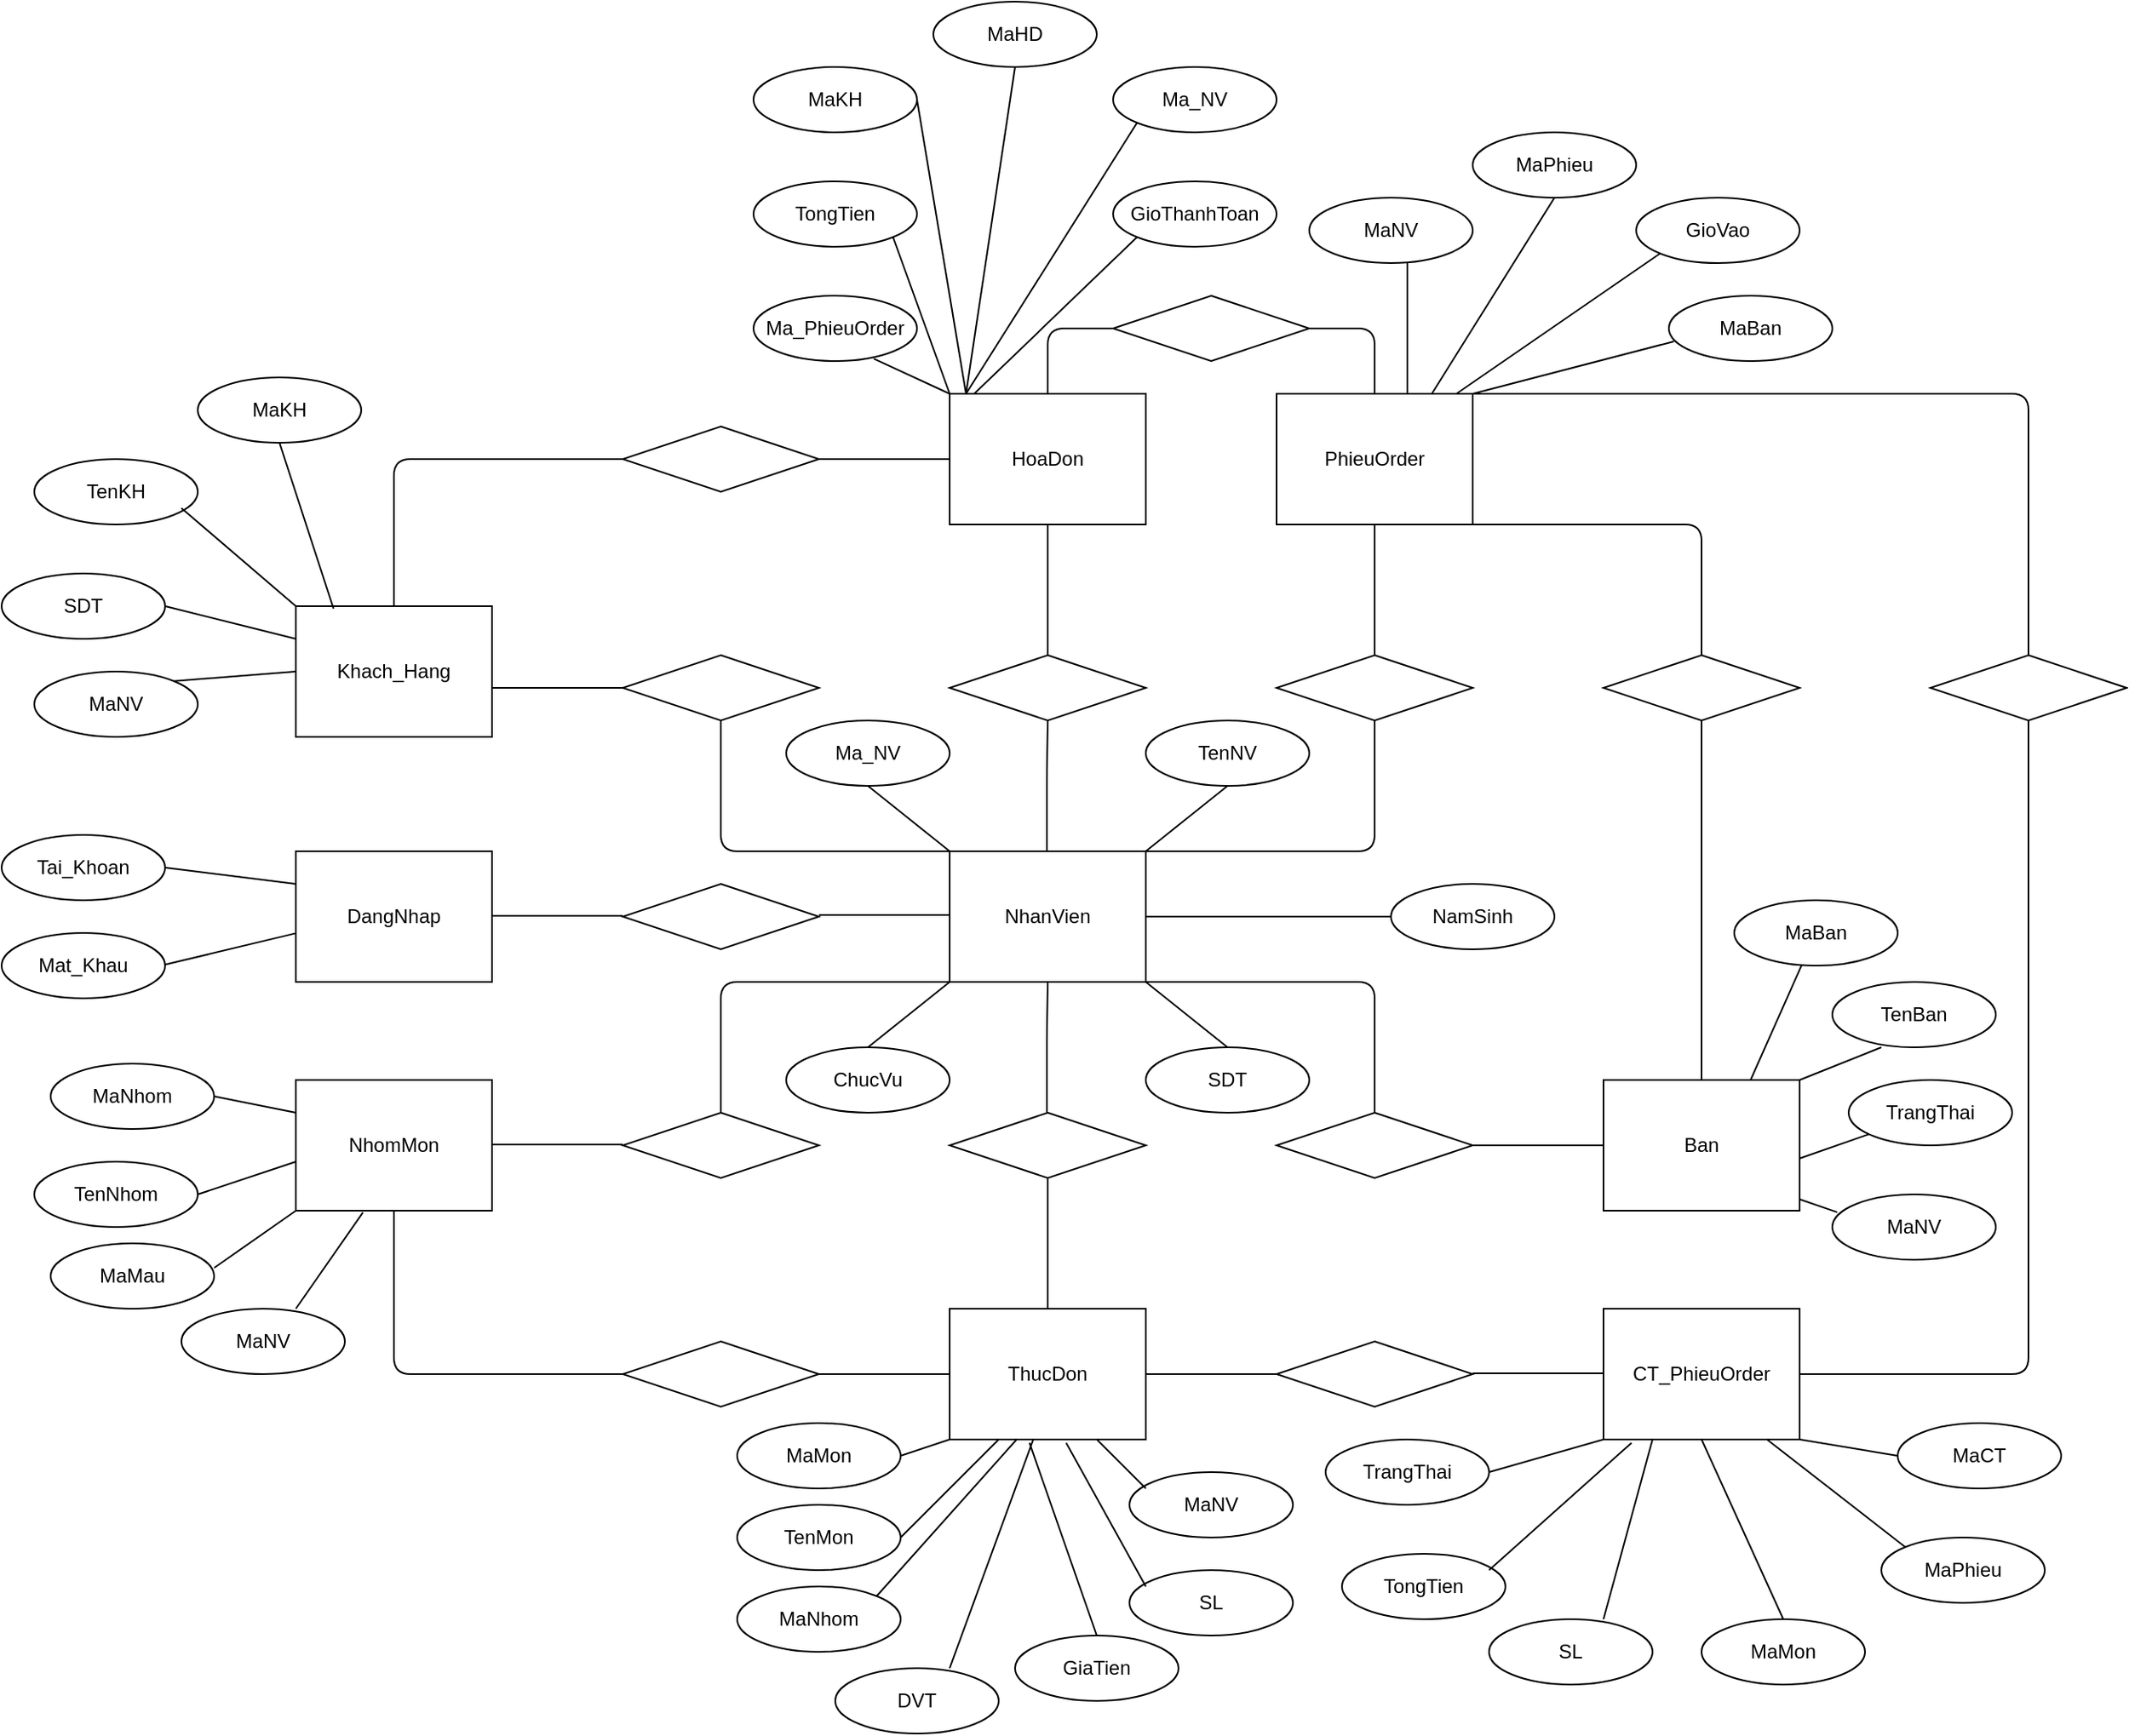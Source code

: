 <mxfile version="13.10.8" type="google"><diagram id="R2lEEEUBdFMjLlhIrx00" name="Page-1"><mxGraphModel dx="2426" dy="2140" grid="1" gridSize="10" guides="1" tooltips="1" connect="1" arrows="1" fold="1" page="1" pageScale="1" pageWidth="850" pageHeight="1100" math="0" shadow="0" extFonts="Permanent Marker^https://fonts.googleapis.com/css?family=Permanent+Marker"><root><mxCell id="0"/><mxCell id="1" parent="0"/><mxCell id="nYh_QTl7VLAsnPM3iCBq-2" value="NhanVien" style="rounded=0;whiteSpace=wrap;html=1;" vertex="1" parent="1"><mxGeometry x="280" y="200" width="120" height="80" as="geometry"/></mxCell><mxCell id="nYh_QTl7VLAsnPM3iCBq-5" value="" style="rhombus;whiteSpace=wrap;html=1;rounded=0;" vertex="1" parent="1"><mxGeometry x="80" y="220" width="120" height="40" as="geometry"/></mxCell><mxCell id="nYh_QTl7VLAsnPM3iCBq-13" value="" style="endArrow=none;html=1;exitX=0.5;exitY=0;exitDx=0;exitDy=0;" edge="1" parent="1" source="nYh_QTl7VLAsnPM3iCBq-22"><mxGeometry width="50" height="50" relative="1" as="geometry"><mxPoint x="230" y="330" as="sourcePoint"/><mxPoint x="280" y="280" as="targetPoint"/><Array as="points"><mxPoint x="140" y="280"/><mxPoint x="240" y="280"/></Array></mxGeometry></mxCell><mxCell id="nYh_QTl7VLAsnPM3iCBq-16" value="" style="endArrow=none;html=1;" edge="1" parent="1"><mxGeometry width="50" height="50" relative="1" as="geometry"><mxPoint x="280" y="239" as="sourcePoint"/><mxPoint x="200" y="239" as="targetPoint"/></mxGeometry></mxCell><mxCell id="nYh_QTl7VLAsnPM3iCBq-19" value="" style="rhombus;whiteSpace=wrap;html=1;rounded=0;" vertex="1" parent="1"><mxGeometry x="280" y="80" width="120" height="40" as="geometry"/></mxCell><mxCell id="nYh_QTl7VLAsnPM3iCBq-20" value="" style="rhombus;whiteSpace=wrap;html=1;rounded=0;" vertex="1" parent="1"><mxGeometry x="480" y="80" width="120" height="40" as="geometry"/></mxCell><mxCell id="nYh_QTl7VLAsnPM3iCBq-21" value="" style="rhombus;whiteSpace=wrap;html=1;rounded=0;" vertex="1" parent="1"><mxGeometry x="480" y="360" width="120" height="40" as="geometry"/></mxCell><mxCell id="nYh_QTl7VLAsnPM3iCBq-22" value="" style="rhombus;whiteSpace=wrap;html=1;rounded=0;" vertex="1" parent="1"><mxGeometry x="80" y="360" width="120" height="40" as="geometry"/></mxCell><mxCell id="nYh_QTl7VLAsnPM3iCBq-23" value="" style="rhombus;whiteSpace=wrap;html=1;rounded=0;" vertex="1" parent="1"><mxGeometry x="80" y="80" width="120" height="40" as="geometry"/></mxCell><mxCell id="nYh_QTl7VLAsnPM3iCBq-24" value="" style="rhombus;whiteSpace=wrap;html=1;rounded=0;" vertex="1" parent="1"><mxGeometry x="280" y="360" width="120" height="40" as="geometry"/></mxCell><mxCell id="nYh_QTl7VLAsnPM3iCBq-25" value="" style="endArrow=none;html=1;" edge="1" parent="1"><mxGeometry width="50" height="50" relative="1" as="geometry"><mxPoint x="339.5" y="200" as="sourcePoint"/><mxPoint x="340" y="120" as="targetPoint"/><Array as="points"><mxPoint x="339.5" y="150"/></Array></mxGeometry></mxCell><mxCell id="nYh_QTl7VLAsnPM3iCBq-26" value="" style="endArrow=none;html=1;" edge="1" parent="1"><mxGeometry width="50" height="50" relative="1" as="geometry"><mxPoint x="339.5" y="360" as="sourcePoint"/><mxPoint x="340" y="280" as="targetPoint"/><Array as="points"><mxPoint x="339.5" y="310"/></Array></mxGeometry></mxCell><mxCell id="nYh_QTl7VLAsnPM3iCBq-27" value="" style="endArrow=none;html=1;entryX=0.5;entryY=1;entryDx=0;entryDy=0;" edge="1" parent="1" target="nYh_QTl7VLAsnPM3iCBq-20"><mxGeometry width="50" height="50" relative="1" as="geometry"><mxPoint x="400" y="200" as="sourcePoint"/><mxPoint x="440" y="200" as="targetPoint"/><Array as="points"><mxPoint x="440" y="200"/><mxPoint x="540" y="200"/></Array></mxGeometry></mxCell><mxCell id="nYh_QTl7VLAsnPM3iCBq-28" value="" style="endArrow=none;html=1;exitX=0.5;exitY=0;exitDx=0;exitDy=0;" edge="1" parent="1" source="nYh_QTl7VLAsnPM3iCBq-21"><mxGeometry width="50" height="50" relative="1" as="geometry"><mxPoint x="350" y="330" as="sourcePoint"/><mxPoint x="400" y="280" as="targetPoint"/><Array as="points"><mxPoint x="540" y="280"/><mxPoint x="440" y="280"/></Array></mxGeometry></mxCell><mxCell id="nYh_QTl7VLAsnPM3iCBq-29" value="" style="endArrow=none;html=1;exitX=0;exitY=0;exitDx=0;exitDy=0;entryX=0.5;entryY=1;entryDx=0;entryDy=0;" edge="1" parent="1" source="nYh_QTl7VLAsnPM3iCBq-2" target="nYh_QTl7VLAsnPM3iCBq-23"><mxGeometry width="50" height="50" relative="1" as="geometry"><mxPoint x="150" y="150" as="sourcePoint"/><mxPoint x="200" y="100" as="targetPoint"/><Array as="points"><mxPoint x="240" y="200"/><mxPoint x="140" y="200"/></Array></mxGeometry></mxCell><mxCell id="nYh_QTl7VLAsnPM3iCBq-31" value="DangNhap" style="rounded=0;whiteSpace=wrap;html=1;" vertex="1" parent="1"><mxGeometry x="-120" y="200" width="120" height="80" as="geometry"/></mxCell><mxCell id="nYh_QTl7VLAsnPM3iCBq-32" value="Khach_Hang" style="rounded=0;whiteSpace=wrap;html=1;" vertex="1" parent="1"><mxGeometry x="-120" y="50" width="120" height="80" as="geometry"/></mxCell><mxCell id="nYh_QTl7VLAsnPM3iCBq-33" value="NhomMon" style="rounded=0;whiteSpace=wrap;html=1;" vertex="1" parent="1"><mxGeometry x="-120" y="340" width="120" height="80" as="geometry"/></mxCell><mxCell id="nYh_QTl7VLAsnPM3iCBq-34" value="" style="endArrow=none;html=1;entryX=0;entryY=0.5;entryDx=0;entryDy=0;" edge="1" parent="1" target="nYh_QTl7VLAsnPM3iCBq-23"><mxGeometry width="50" height="50" relative="1" as="geometry"><mxPoint y="100" as="sourcePoint"/><mxPoint x="50" y="50" as="targetPoint"/></mxGeometry></mxCell><mxCell id="nYh_QTl7VLAsnPM3iCBq-35" value="" style="endArrow=none;html=1;entryX=0;entryY=0.5;entryDx=0;entryDy=0;" edge="1" parent="1"><mxGeometry width="50" height="50" relative="1" as="geometry"><mxPoint y="239.5" as="sourcePoint"/><mxPoint x="80" y="239.5" as="targetPoint"/></mxGeometry></mxCell><mxCell id="nYh_QTl7VLAsnPM3iCBq-36" value="" style="endArrow=none;html=1;entryX=0;entryY=0.5;entryDx=0;entryDy=0;" edge="1" parent="1"><mxGeometry width="50" height="50" relative="1" as="geometry"><mxPoint y="379.5" as="sourcePoint"/><mxPoint x="80" y="379.5" as="targetPoint"/></mxGeometry></mxCell><mxCell id="nYh_QTl7VLAsnPM3iCBq-37" value="" style="rhombus;whiteSpace=wrap;html=1;rounded=0;" vertex="1" parent="1"><mxGeometry x="80" y="-60" width="120" height="40" as="geometry"/></mxCell><mxCell id="nYh_QTl7VLAsnPM3iCBq-38" value="" style="endArrow=none;html=1;exitX=0.5;exitY=0;exitDx=0;exitDy=0;" edge="1" parent="1" source="nYh_QTl7VLAsnPM3iCBq-32"><mxGeometry width="50" height="50" relative="1" as="geometry"><mxPoint x="30" y="10" as="sourcePoint"/><mxPoint x="80" y="-40" as="targetPoint"/><Array as="points"><mxPoint x="-60" y="-40"/></Array></mxGeometry></mxCell><mxCell id="nYh_QTl7VLAsnPM3iCBq-39" value="HoaDon" style="rounded=0;whiteSpace=wrap;html=1;" vertex="1" parent="1"><mxGeometry x="280" y="-80" width="120" height="80" as="geometry"/></mxCell><mxCell id="nYh_QTl7VLAsnPM3iCBq-40" value="" style="endArrow=none;html=1;exitX=1;exitY=0.5;exitDx=0;exitDy=0;" edge="1" parent="1" source="nYh_QTl7VLAsnPM3iCBq-37"><mxGeometry width="50" height="50" relative="1" as="geometry"><mxPoint x="230" y="10" as="sourcePoint"/><mxPoint x="280" y="-40" as="targetPoint"/></mxGeometry></mxCell><mxCell id="nYh_QTl7VLAsnPM3iCBq-41" value="" style="endArrow=none;html=1;exitX=0.5;exitY=0;exitDx=0;exitDy=0;" edge="1" parent="1" source="nYh_QTl7VLAsnPM3iCBq-19"><mxGeometry width="50" height="50" relative="1" as="geometry"><mxPoint x="290" y="50" as="sourcePoint"/><mxPoint x="340" as="targetPoint"/></mxGeometry></mxCell><mxCell id="nYh_QTl7VLAsnPM3iCBq-42" value="PhieuOrder" style="rounded=0;whiteSpace=wrap;html=1;" vertex="1" parent="1"><mxGeometry x="480" y="-80" width="120" height="80" as="geometry"/></mxCell><mxCell id="nYh_QTl7VLAsnPM3iCBq-43" value="" style="endArrow=none;html=1;entryX=0.5;entryY=1;entryDx=0;entryDy=0;" edge="1" parent="1" target="nYh_QTl7VLAsnPM3iCBq-42"><mxGeometry width="50" height="50" relative="1" as="geometry"><mxPoint x="540" y="80" as="sourcePoint"/><mxPoint x="590" y="30" as="targetPoint"/></mxGeometry></mxCell><mxCell id="nYh_QTl7VLAsnPM3iCBq-44" value="" style="rhombus;whiteSpace=wrap;html=1;rounded=0;" vertex="1" parent="1"><mxGeometry x="380" y="-140" width="120" height="40" as="geometry"/></mxCell><mxCell id="nYh_QTl7VLAsnPM3iCBq-45" value="" style="endArrow=none;html=1;entryX=0;entryY=0.5;entryDx=0;entryDy=0;" edge="1" parent="1" target="nYh_QTl7VLAsnPM3iCBq-44"><mxGeometry width="50" height="50" relative="1" as="geometry"><mxPoint x="340" y="-80" as="sourcePoint"/><mxPoint x="390" y="-130" as="targetPoint"/><Array as="points"><mxPoint x="340" y="-120"/></Array></mxGeometry></mxCell><mxCell id="nYh_QTl7VLAsnPM3iCBq-46" value="" style="endArrow=none;html=1;entryX=1;entryY=0.5;entryDx=0;entryDy=0;" edge="1" parent="1" target="nYh_QTl7VLAsnPM3iCBq-44"><mxGeometry width="50" height="50" relative="1" as="geometry"><mxPoint x="540" y="-80" as="sourcePoint"/><mxPoint x="590" y="-130" as="targetPoint"/><Array as="points"><mxPoint x="540" y="-120"/></Array></mxGeometry></mxCell><mxCell id="nYh_QTl7VLAsnPM3iCBq-47" value="Ban" style="rounded=0;whiteSpace=wrap;html=1;" vertex="1" parent="1"><mxGeometry x="680" y="340" width="120" height="80" as="geometry"/></mxCell><mxCell id="nYh_QTl7VLAsnPM3iCBq-48" value="" style="endArrow=none;html=1;exitX=1;exitY=0.5;exitDx=0;exitDy=0;" edge="1" parent="1" source="nYh_QTl7VLAsnPM3iCBq-21"><mxGeometry width="50" height="50" relative="1" as="geometry"><mxPoint x="630" y="430" as="sourcePoint"/><mxPoint x="680" y="380" as="targetPoint"/></mxGeometry></mxCell><mxCell id="nYh_QTl7VLAsnPM3iCBq-49" value="" style="rhombus;whiteSpace=wrap;html=1;rounded=0;" vertex="1" parent="1"><mxGeometry x="680" y="80" width="120" height="40" as="geometry"/></mxCell><mxCell id="nYh_QTl7VLAsnPM3iCBq-50" value="" style="endArrow=none;html=1;entryX=0.5;entryY=1;entryDx=0;entryDy=0;" edge="1" parent="1" target="nYh_QTl7VLAsnPM3iCBq-49"><mxGeometry width="50" height="50" relative="1" as="geometry"><mxPoint x="740" y="340" as="sourcePoint"/><mxPoint x="790" y="290" as="targetPoint"/></mxGeometry></mxCell><mxCell id="nYh_QTl7VLAsnPM3iCBq-51" value="" style="endArrow=none;html=1;entryX=1;entryY=1;entryDx=0;entryDy=0;" edge="1" parent="1" target="nYh_QTl7VLAsnPM3iCBq-42"><mxGeometry width="50" height="50" relative="1" as="geometry"><mxPoint x="740" y="80" as="sourcePoint"/><mxPoint x="790" y="30" as="targetPoint"/><Array as="points"><mxPoint x="740"/></Array></mxGeometry></mxCell><mxCell id="nYh_QTl7VLAsnPM3iCBq-52" value="ThucDon" style="rounded=0;whiteSpace=wrap;html=1;" vertex="1" parent="1"><mxGeometry x="280" y="480" width="120" height="80" as="geometry"/></mxCell><mxCell id="nYh_QTl7VLAsnPM3iCBq-53" value="" style="endArrow=none;html=1;entryX=0.5;entryY=1;entryDx=0;entryDy=0;" edge="1" parent="1" target="nYh_QTl7VLAsnPM3iCBq-24"><mxGeometry width="50" height="50" relative="1" as="geometry"><mxPoint x="340" y="480" as="sourcePoint"/><mxPoint x="390" y="430" as="targetPoint"/></mxGeometry></mxCell><mxCell id="nYh_QTl7VLAsnPM3iCBq-54" value="" style="rhombus;whiteSpace=wrap;html=1;rounded=0;" vertex="1" parent="1"><mxGeometry x="80" y="500" width="120" height="40" as="geometry"/></mxCell><mxCell id="nYh_QTl7VLAsnPM3iCBq-55" value="" style="endArrow=none;html=1;entryX=0;entryY=0.5;entryDx=0;entryDy=0;" edge="1" parent="1" target="nYh_QTl7VLAsnPM3iCBq-52"><mxGeometry width="50" height="50" relative="1" as="geometry"><mxPoint x="200" y="520" as="sourcePoint"/><mxPoint x="250" y="470" as="targetPoint"/></mxGeometry></mxCell><mxCell id="nYh_QTl7VLAsnPM3iCBq-56" value="" style="endArrow=none;html=1;exitX=0.5;exitY=1;exitDx=0;exitDy=0;" edge="1" parent="1" source="nYh_QTl7VLAsnPM3iCBq-33"><mxGeometry width="50" height="50" relative="1" as="geometry"><mxPoint x="30" y="570" as="sourcePoint"/><mxPoint x="80" y="520" as="targetPoint"/><Array as="points"><mxPoint x="-60" y="520"/></Array></mxGeometry></mxCell><mxCell id="nYh_QTl7VLAsnPM3iCBq-57" value="" style="rhombus;whiteSpace=wrap;html=1;rounded=0;" vertex="1" parent="1"><mxGeometry x="480" y="500" width="120" height="40" as="geometry"/></mxCell><mxCell id="nYh_QTl7VLAsnPM3iCBq-58" value="" style="endArrow=none;html=1;entryX=0;entryY=0.5;entryDx=0;entryDy=0;" edge="1" parent="1" target="nYh_QTl7VLAsnPM3iCBq-57"><mxGeometry width="50" height="50" relative="1" as="geometry"><mxPoint x="400" y="520" as="sourcePoint"/><mxPoint x="450" y="470" as="targetPoint"/></mxGeometry></mxCell><mxCell id="nYh_QTl7VLAsnPM3iCBq-59" value="CT_PhieuOrder" style="rounded=0;whiteSpace=wrap;html=1;" vertex="1" parent="1"><mxGeometry x="680" y="480" width="120" height="80" as="geometry"/></mxCell><mxCell id="nYh_QTl7VLAsnPM3iCBq-60" value="" style="endArrow=none;html=1;entryX=0;entryY=0.5;entryDx=0;entryDy=0;" edge="1" parent="1"><mxGeometry width="50" height="50" relative="1" as="geometry"><mxPoint x="600" y="519.5" as="sourcePoint"/><mxPoint x="680" y="519.5" as="targetPoint"/></mxGeometry></mxCell><mxCell id="nYh_QTl7VLAsnPM3iCBq-61" value="" style="rhombus;whiteSpace=wrap;html=1;rounded=0;" vertex="1" parent="1"><mxGeometry x="880" y="80" width="120" height="40" as="geometry"/></mxCell><mxCell id="nYh_QTl7VLAsnPM3iCBq-62" value="" style="endArrow=none;html=1;entryX=0.5;entryY=1;entryDx=0;entryDy=0;" edge="1" parent="1" target="nYh_QTl7VLAsnPM3iCBq-61"><mxGeometry width="50" height="50" relative="1" as="geometry"><mxPoint x="800" y="520" as="sourcePoint"/><mxPoint x="850" y="470" as="targetPoint"/><Array as="points"><mxPoint x="940" y="520"/></Array></mxGeometry></mxCell><mxCell id="nYh_QTl7VLAsnPM3iCBq-63" value="" style="endArrow=none;html=1;entryX=0.5;entryY=0;entryDx=0;entryDy=0;" edge="1" parent="1" target="nYh_QTl7VLAsnPM3iCBq-61"><mxGeometry width="50" height="50" relative="1" as="geometry"><mxPoint x="600" y="-80" as="sourcePoint"/><mxPoint x="650" y="-130" as="targetPoint"/><Array as="points"><mxPoint x="940" y="-80"/></Array></mxGeometry></mxCell><mxCell id="nYh_QTl7VLAsnPM3iCBq-64" value="Ma_NV" style="ellipse;whiteSpace=wrap;html=1;" vertex="1" parent="1"><mxGeometry x="180" y="120" width="100" height="40" as="geometry"/></mxCell><mxCell id="nYh_QTl7VLAsnPM3iCBq-65" value="TenNV" style="ellipse;whiteSpace=wrap;html=1;" vertex="1" parent="1"><mxGeometry x="400" y="120" width="100" height="40" as="geometry"/></mxCell><mxCell id="nYh_QTl7VLAsnPM3iCBq-66" value="NamSinh" style="ellipse;whiteSpace=wrap;html=1;" vertex="1" parent="1"><mxGeometry x="550" y="220" width="100" height="40" as="geometry"/></mxCell><mxCell id="nYh_QTl7VLAsnPM3iCBq-67" value="SDT" style="ellipse;whiteSpace=wrap;html=1;" vertex="1" parent="1"><mxGeometry x="400" y="320" width="100" height="40" as="geometry"/></mxCell><mxCell id="nYh_QTl7VLAsnPM3iCBq-68" value="ChucVu" style="ellipse;whiteSpace=wrap;html=1;" vertex="1" parent="1"><mxGeometry x="180" y="320" width="100" height="40" as="geometry"/></mxCell><mxCell id="nYh_QTl7VLAsnPM3iCBq-69" value="" style="endArrow=none;html=1;exitX=0.5;exitY=0;exitDx=0;exitDy=0;entryX=0;entryY=1;entryDx=0;entryDy=0;" edge="1" parent="1" source="nYh_QTl7VLAsnPM3iCBq-68" target="nYh_QTl7VLAsnPM3iCBq-2"><mxGeometry width="50" height="50" relative="1" as="geometry"><mxPoint x="270" y="320" as="sourcePoint"/><mxPoint x="310" y="280" as="targetPoint"/></mxGeometry></mxCell><mxCell id="nYh_QTl7VLAsnPM3iCBq-70" value="" style="endArrow=none;html=1;entryX=0.5;entryY=1;entryDx=0;entryDy=0;" edge="1" parent="1" target="nYh_QTl7VLAsnPM3iCBq-65"><mxGeometry width="50" height="50" relative="1" as="geometry"><mxPoint x="400" y="200" as="sourcePoint"/><mxPoint x="430" y="170" as="targetPoint"/></mxGeometry></mxCell><mxCell id="nYh_QTl7VLAsnPM3iCBq-71" value="" style="endArrow=none;html=1;" edge="1" parent="1"><mxGeometry width="50" height="50" relative="1" as="geometry"><mxPoint x="280" y="200" as="sourcePoint"/><mxPoint x="230" y="160" as="targetPoint"/></mxGeometry></mxCell><mxCell id="nYh_QTl7VLAsnPM3iCBq-72" value="" style="endArrow=none;html=1;exitX=0.5;exitY=0;exitDx=0;exitDy=0;" edge="1" parent="1" source="nYh_QTl7VLAsnPM3iCBq-67"><mxGeometry width="50" height="50" relative="1" as="geometry"><mxPoint x="350" y="330" as="sourcePoint"/><mxPoint x="400" y="280" as="targetPoint"/></mxGeometry></mxCell><mxCell id="nYh_QTl7VLAsnPM3iCBq-73" value="" style="endArrow=none;html=1;entryX=0;entryY=0.5;entryDx=0;entryDy=0;" edge="1" parent="1" target="nYh_QTl7VLAsnPM3iCBq-66"><mxGeometry width="50" height="50" relative="1" as="geometry"><mxPoint x="400" y="240" as="sourcePoint"/><mxPoint x="450" y="190" as="targetPoint"/></mxGeometry></mxCell><mxCell id="nYh_QTl7VLAsnPM3iCBq-74" value="Tai_Khoan" style="ellipse;whiteSpace=wrap;html=1;" vertex="1" parent="1"><mxGeometry x="-300" y="190" width="100" height="40" as="geometry"/></mxCell><mxCell id="nYh_QTl7VLAsnPM3iCBq-75" value="Mat_Khau" style="ellipse;whiteSpace=wrap;html=1;" vertex="1" parent="1"><mxGeometry x="-300" y="250" width="100" height="40" as="geometry"/></mxCell><mxCell id="nYh_QTl7VLAsnPM3iCBq-76" value="" style="endArrow=none;html=1;entryX=0;entryY=0.25;entryDx=0;entryDy=0;" edge="1" parent="1" target="nYh_QTl7VLAsnPM3iCBq-31"><mxGeometry width="50" height="50" relative="1" as="geometry"><mxPoint x="-200" y="210" as="sourcePoint"/><mxPoint x="-150" y="160" as="targetPoint"/></mxGeometry></mxCell><mxCell id="nYh_QTl7VLAsnPM3iCBq-77" value="" style="endArrow=none;html=1;entryX=-0.004;entryY=0.629;entryDx=0;entryDy=0;entryPerimeter=0;" edge="1" parent="1" target="nYh_QTl7VLAsnPM3iCBq-31"><mxGeometry width="50" height="50" relative="1" as="geometry"><mxPoint x="-200" y="269.41" as="sourcePoint"/><mxPoint x="-120" y="269.41" as="targetPoint"/></mxGeometry></mxCell><mxCell id="nYh_QTl7VLAsnPM3iCBq-78" value="MaNV" style="ellipse;whiteSpace=wrap;html=1;" vertex="1" parent="1"><mxGeometry x="-280" y="90" width="100" height="40" as="geometry"/></mxCell><mxCell id="nYh_QTl7VLAsnPM3iCBq-79" value="SDT" style="ellipse;whiteSpace=wrap;html=1;" vertex="1" parent="1"><mxGeometry x="-300" y="30" width="100" height="40" as="geometry"/></mxCell><mxCell id="nYh_QTl7VLAsnPM3iCBq-80" value="TenKH" style="ellipse;whiteSpace=wrap;html=1;" vertex="1" parent="1"><mxGeometry x="-280" y="-40" width="100" height="40" as="geometry"/></mxCell><mxCell id="nYh_QTl7VLAsnPM3iCBq-81" value="MaKH" style="ellipse;whiteSpace=wrap;html=1;" vertex="1" parent="1"><mxGeometry x="-180" y="-90" width="100" height="40" as="geometry"/></mxCell><mxCell id="nYh_QTl7VLAsnPM3iCBq-85" value="" style="endArrow=none;html=1;entryX=0;entryY=0.5;entryDx=0;entryDy=0;exitX=1;exitY=0;exitDx=0;exitDy=0;" edge="1" parent="1" source="nYh_QTl7VLAsnPM3iCBq-78" target="nYh_QTl7VLAsnPM3iCBq-32"><mxGeometry width="50" height="50" relative="1" as="geometry"><mxPoint x="-180" y="110" as="sourcePoint"/><mxPoint x="-130" y="60" as="targetPoint"/></mxGeometry></mxCell><mxCell id="nYh_QTl7VLAsnPM3iCBq-86" value="" style="endArrow=none;html=1;entryX=0;entryY=0.25;entryDx=0;entryDy=0;" edge="1" parent="1" target="nYh_QTl7VLAsnPM3iCBq-32"><mxGeometry width="50" height="50" relative="1" as="geometry"><mxPoint x="-200" y="50" as="sourcePoint"/><mxPoint x="-150" as="targetPoint"/></mxGeometry></mxCell><mxCell id="nYh_QTl7VLAsnPM3iCBq-87" value="" style="endArrow=none;html=1;" edge="1" parent="1"><mxGeometry width="50" height="50" relative="1" as="geometry"><mxPoint x="-190" y="-10" as="sourcePoint"/><mxPoint x="-120" y="50" as="targetPoint"/></mxGeometry></mxCell><mxCell id="nYh_QTl7VLAsnPM3iCBq-88" value="" style="endArrow=none;html=1;entryX=0.5;entryY=1;entryDx=0;entryDy=0;exitX=0.192;exitY=0.019;exitDx=0;exitDy=0;exitPerimeter=0;" edge="1" parent="1" source="nYh_QTl7VLAsnPM3iCBq-32" target="nYh_QTl7VLAsnPM3iCBq-81"><mxGeometry width="50" height="50" relative="1" as="geometry"><mxPoint x="-120" y="50" as="sourcePoint"/><mxPoint x="-70" as="targetPoint"/></mxGeometry></mxCell><mxCell id="nYh_QTl7VLAsnPM3iCBq-89" value="MaHD" style="ellipse;whiteSpace=wrap;html=1;" vertex="1" parent="1"><mxGeometry x="270" y="-320" width="100" height="40" as="geometry"/></mxCell><mxCell id="nYh_QTl7VLAsnPM3iCBq-90" value="MaKH" style="ellipse;whiteSpace=wrap;html=1;" vertex="1" parent="1"><mxGeometry x="160" y="-280" width="100" height="40" as="geometry"/></mxCell><mxCell id="nYh_QTl7VLAsnPM3iCBq-91" value="Ma_NV" style="ellipse;whiteSpace=wrap;html=1;" vertex="1" parent="1"><mxGeometry x="380" y="-280" width="100" height="40" as="geometry"/></mxCell><mxCell id="nYh_QTl7VLAsnPM3iCBq-92" value="GioThanhToan" style="ellipse;whiteSpace=wrap;html=1;" vertex="1" parent="1"><mxGeometry x="380" y="-210" width="100" height="40" as="geometry"/></mxCell><mxCell id="nYh_QTl7VLAsnPM3iCBq-93" value="TongTien" style="ellipse;whiteSpace=wrap;html=1;" vertex="1" parent="1"><mxGeometry x="160" y="-210" width="100" height="40" as="geometry"/></mxCell><mxCell id="nYh_QTl7VLAsnPM3iCBq-94" value="Ma_PhieuOrder" style="ellipse;whiteSpace=wrap;html=1;" vertex="1" parent="1"><mxGeometry x="160" y="-140" width="100" height="40" as="geometry"/></mxCell><mxCell id="nYh_QTl7VLAsnPM3iCBq-95" value="" style="endArrow=none;html=1;entryX=0.736;entryY=0.965;entryDx=0;entryDy=0;entryPerimeter=0;" edge="1" parent="1" target="nYh_QTl7VLAsnPM3iCBq-94"><mxGeometry width="50" height="50" relative="1" as="geometry"><mxPoint x="280" y="-80" as="sourcePoint"/><mxPoint x="330" y="-130" as="targetPoint"/></mxGeometry></mxCell><mxCell id="nYh_QTl7VLAsnPM3iCBq-96" value="" style="endArrow=none;html=1;entryX=0;entryY=1;entryDx=0;entryDy=0;" edge="1" parent="1" target="nYh_QTl7VLAsnPM3iCBq-92"><mxGeometry width="50" height="50" relative="1" as="geometry"><mxPoint x="295" y="-80" as="sourcePoint"/><mxPoint x="345" y="-130" as="targetPoint"/></mxGeometry></mxCell><mxCell id="nYh_QTl7VLAsnPM3iCBq-97" value="" style="endArrow=none;html=1;entryX=0;entryY=1;entryDx=0;entryDy=0;" edge="1" parent="1" target="nYh_QTl7VLAsnPM3iCBq-91"><mxGeometry width="50" height="50" relative="1" as="geometry"><mxPoint x="290" y="-80" as="sourcePoint"/><mxPoint x="340" y="-130" as="targetPoint"/></mxGeometry></mxCell><mxCell id="nYh_QTl7VLAsnPM3iCBq-98" value="" style="endArrow=none;html=1;entryX=1;entryY=1;entryDx=0;entryDy=0;" edge="1" parent="1" target="nYh_QTl7VLAsnPM3iCBq-93"><mxGeometry width="50" height="50" relative="1" as="geometry"><mxPoint x="280" y="-80" as="sourcePoint"/><mxPoint x="330" y="-130" as="targetPoint"/></mxGeometry></mxCell><mxCell id="nYh_QTl7VLAsnPM3iCBq-99" value="" style="endArrow=none;html=1;entryX=1;entryY=0.5;entryDx=0;entryDy=0;" edge="1" parent="1" target="nYh_QTl7VLAsnPM3iCBq-90"><mxGeometry width="50" height="50" relative="1" as="geometry"><mxPoint x="290" y="-80" as="sourcePoint"/><mxPoint x="330" y="-130" as="targetPoint"/></mxGeometry></mxCell><mxCell id="nYh_QTl7VLAsnPM3iCBq-100" value="" style="endArrow=none;html=1;entryX=0.5;entryY=1;entryDx=0;entryDy=0;" edge="1" parent="1" target="nYh_QTl7VLAsnPM3iCBq-89"><mxGeometry width="50" height="50" relative="1" as="geometry"><mxPoint x="290" y="-80" as="sourcePoint"/><mxPoint x="340" y="-130" as="targetPoint"/></mxGeometry></mxCell><mxCell id="nYh_QTl7VLAsnPM3iCBq-101" value="MaNV" style="ellipse;whiteSpace=wrap;html=1;" vertex="1" parent="1"><mxGeometry x="500" y="-200" width="100" height="40" as="geometry"/></mxCell><mxCell id="nYh_QTl7VLAsnPM3iCBq-102" value="MaPhieu" style="ellipse;whiteSpace=wrap;html=1;" vertex="1" parent="1"><mxGeometry x="600" y="-240" width="100" height="40" as="geometry"/></mxCell><mxCell id="nYh_QTl7VLAsnPM3iCBq-103" value="GioVao" style="ellipse;whiteSpace=wrap;html=1;" vertex="1" parent="1"><mxGeometry x="700" y="-200" width="100" height="40" as="geometry"/></mxCell><mxCell id="nYh_QTl7VLAsnPM3iCBq-104" value="MaBan" style="ellipse;whiteSpace=wrap;html=1;" vertex="1" parent="1"><mxGeometry x="720" y="-140" width="100" height="40" as="geometry"/></mxCell><mxCell id="nYh_QTl7VLAsnPM3iCBq-105" value="" style="endArrow=none;html=1;entryX=0.03;entryY=0.7;entryDx=0;entryDy=0;entryPerimeter=0;" edge="1" parent="1" target="nYh_QTl7VLAsnPM3iCBq-104"><mxGeometry width="50" height="50" relative="1" as="geometry"><mxPoint x="600" y="-80" as="sourcePoint"/><mxPoint x="650" y="-130" as="targetPoint"/></mxGeometry></mxCell><mxCell id="nYh_QTl7VLAsnPM3iCBq-106" value="" style="endArrow=none;html=1;entryX=0;entryY=1;entryDx=0;entryDy=0;" edge="1" parent="1" target="nYh_QTl7VLAsnPM3iCBq-103"><mxGeometry width="50" height="50" relative="1" as="geometry"><mxPoint x="590" y="-80" as="sourcePoint"/><mxPoint x="640" y="-130" as="targetPoint"/></mxGeometry></mxCell><mxCell id="nYh_QTl7VLAsnPM3iCBq-107" value="" style="endArrow=none;html=1;entryX=0.5;entryY=1;entryDx=0;entryDy=0;" edge="1" parent="1" target="nYh_QTl7VLAsnPM3iCBq-102"><mxGeometry width="50" height="50" relative="1" as="geometry"><mxPoint x="575" y="-80" as="sourcePoint"/><mxPoint x="625" y="-130" as="targetPoint"/></mxGeometry></mxCell><mxCell id="nYh_QTl7VLAsnPM3iCBq-108" value="" style="endArrow=none;html=1;" edge="1" parent="1"><mxGeometry width="50" height="50" relative="1" as="geometry"><mxPoint x="560" y="-80" as="sourcePoint"/><mxPoint x="560" y="-160" as="targetPoint"/></mxGeometry></mxCell><mxCell id="nYh_QTl7VLAsnPM3iCBq-109" value="TongTien" style="ellipse;whiteSpace=wrap;html=1;" vertex="1" parent="1"><mxGeometry x="520" y="630" width="100" height="40" as="geometry"/></mxCell><mxCell id="nYh_QTl7VLAsnPM3iCBq-110" value="TrangThai" style="ellipse;whiteSpace=wrap;html=1;" vertex="1" parent="1"><mxGeometry x="510" y="560" width="100" height="40" as="geometry"/></mxCell><mxCell id="nYh_QTl7VLAsnPM3iCBq-111" value="SL" style="ellipse;whiteSpace=wrap;html=1;" vertex="1" parent="1"><mxGeometry x="610" y="670" width="100" height="40" as="geometry"/></mxCell><mxCell id="nYh_QTl7VLAsnPM3iCBq-112" value="MaMon" style="ellipse;whiteSpace=wrap;html=1;" vertex="1" parent="1"><mxGeometry x="740" y="670" width="100" height="40" as="geometry"/></mxCell><mxCell id="nYh_QTl7VLAsnPM3iCBq-113" value="MaPhieu" style="ellipse;whiteSpace=wrap;html=1;" vertex="1" parent="1"><mxGeometry x="850" y="620" width="100" height="40" as="geometry"/></mxCell><mxCell id="nYh_QTl7VLAsnPM3iCBq-114" value="MaCT" style="ellipse;whiteSpace=wrap;html=1;" vertex="1" parent="1"><mxGeometry x="860" y="550" width="100" height="40" as="geometry"/></mxCell><mxCell id="nYh_QTl7VLAsnPM3iCBq-116" value="" style="endArrow=none;html=1;entryX=0;entryY=1;entryDx=0;entryDy=0;" edge="1" parent="1" target="nYh_QTl7VLAsnPM3iCBq-59"><mxGeometry width="50" height="50" relative="1" as="geometry"><mxPoint x="610" y="580" as="sourcePoint"/><mxPoint x="660" y="530" as="targetPoint"/></mxGeometry></mxCell><mxCell id="nYh_QTl7VLAsnPM3iCBq-117" value="" style="endArrow=none;html=1;entryX=0.143;entryY=1.026;entryDx=0;entryDy=0;entryPerimeter=0;" edge="1" parent="1" target="nYh_QTl7VLAsnPM3iCBq-59"><mxGeometry width="50" height="50" relative="1" as="geometry"><mxPoint x="610" y="640" as="sourcePoint"/><mxPoint x="660" y="590" as="targetPoint"/></mxGeometry></mxCell><mxCell id="nYh_QTl7VLAsnPM3iCBq-118" value="" style="endArrow=none;html=1;entryX=0.25;entryY=1;entryDx=0;entryDy=0;" edge="1" parent="1" target="nYh_QTl7VLAsnPM3iCBq-59"><mxGeometry width="50" height="50" relative="1" as="geometry"><mxPoint x="680" y="670" as="sourcePoint"/><mxPoint x="730" y="620" as="targetPoint"/></mxGeometry></mxCell><mxCell id="nYh_QTl7VLAsnPM3iCBq-119" value="" style="endArrow=none;html=1;entryX=0.5;entryY=1;entryDx=0;entryDy=0;" edge="1" parent="1" target="nYh_QTl7VLAsnPM3iCBq-59"><mxGeometry width="50" height="50" relative="1" as="geometry"><mxPoint x="790" y="670" as="sourcePoint"/><mxPoint x="840" y="620" as="targetPoint"/></mxGeometry></mxCell><mxCell id="nYh_QTl7VLAsnPM3iCBq-120" value="" style="endArrow=none;html=1;entryX=0;entryY=0.5;entryDx=0;entryDy=0;" edge="1" parent="1" target="nYh_QTl7VLAsnPM3iCBq-114"><mxGeometry width="50" height="50" relative="1" as="geometry"><mxPoint x="800" y="560" as="sourcePoint"/><mxPoint x="868" y="570" as="targetPoint"/></mxGeometry></mxCell><mxCell id="nYh_QTl7VLAsnPM3iCBq-121" value="" style="endArrow=none;html=1;exitX=0;exitY=0;exitDx=0;exitDy=0;" edge="1" parent="1" source="nYh_QTl7VLAsnPM3iCBq-113"><mxGeometry width="50" height="50" relative="1" as="geometry"><mxPoint x="730" y="610" as="sourcePoint"/><mxPoint x="780" y="560" as="targetPoint"/></mxGeometry></mxCell><mxCell id="nYh_QTl7VLAsnPM3iCBq-122" value="TenBan" style="ellipse;whiteSpace=wrap;html=1;" vertex="1" parent="1"><mxGeometry x="820" y="280" width="100" height="40" as="geometry"/></mxCell><mxCell id="nYh_QTl7VLAsnPM3iCBq-123" value="TrangThai" style="ellipse;whiteSpace=wrap;html=1;" vertex="1" parent="1"><mxGeometry x="830" y="340" width="100" height="40" as="geometry"/></mxCell><mxCell id="nYh_QTl7VLAsnPM3iCBq-124" value="MaNV" style="ellipse;whiteSpace=wrap;html=1;" vertex="1" parent="1"><mxGeometry x="820" y="410" width="100" height="40" as="geometry"/></mxCell><mxCell id="nYh_QTl7VLAsnPM3iCBq-125" value="MaBan" style="ellipse;whiteSpace=wrap;html=1;" vertex="1" parent="1"><mxGeometry x="760" y="230" width="100" height="40" as="geometry"/></mxCell><mxCell id="nYh_QTl7VLAsnPM3iCBq-126" value="" style="endArrow=none;html=1;exitX=0.03;exitY=0.274;exitDx=0;exitDy=0;exitPerimeter=0;" edge="1" parent="1" source="nYh_QTl7VLAsnPM3iCBq-124"><mxGeometry width="50" height="50" relative="1" as="geometry"><mxPoint x="650" y="440" as="sourcePoint"/><mxPoint x="800" y="413" as="targetPoint"/></mxGeometry></mxCell><mxCell id="nYh_QTl7VLAsnPM3iCBq-127" value="" style="endArrow=none;html=1;exitX=0.75;exitY=0;exitDx=0;exitDy=0;" edge="1" parent="1" source="nYh_QTl7VLAsnPM3iCBq-47" target="nYh_QTl7VLAsnPM3iCBq-125"><mxGeometry width="50" height="50" relative="1" as="geometry"><mxPoint x="800" y="340" as="sourcePoint"/><mxPoint x="850" y="290" as="targetPoint"/></mxGeometry></mxCell><mxCell id="nYh_QTl7VLAsnPM3iCBq-128" value="" style="endArrow=none;html=1;" edge="1" parent="1" target="nYh_QTl7VLAsnPM3iCBq-123"><mxGeometry width="50" height="50" relative="1" as="geometry"><mxPoint x="800" y="388" as="sourcePoint"/><mxPoint x="850" y="370" as="targetPoint"/></mxGeometry></mxCell><mxCell id="nYh_QTl7VLAsnPM3iCBq-129" value="" style="endArrow=none;html=1;" edge="1" parent="1"><mxGeometry width="50" height="50" relative="1" as="geometry"><mxPoint x="800" y="340" as="sourcePoint"/><mxPoint x="850" y="320" as="targetPoint"/></mxGeometry></mxCell><mxCell id="nYh_QTl7VLAsnPM3iCBq-130" value="TenMon" style="ellipse;whiteSpace=wrap;html=1;" vertex="1" parent="1"><mxGeometry x="150" y="600" width="100" height="40" as="geometry"/></mxCell><mxCell id="nYh_QTl7VLAsnPM3iCBq-131" value="MaNV" style="ellipse;whiteSpace=wrap;html=1;" vertex="1" parent="1"><mxGeometry x="390" y="580" width="100" height="40" as="geometry"/></mxCell><mxCell id="nYh_QTl7VLAsnPM3iCBq-132" value="SL" style="ellipse;whiteSpace=wrap;html=1;" vertex="1" parent="1"><mxGeometry x="390" y="640" width="100" height="40" as="geometry"/></mxCell><mxCell id="nYh_QTl7VLAsnPM3iCBq-133" value="MaMon" style="ellipse;whiteSpace=wrap;html=1;" vertex="1" parent="1"><mxGeometry x="150" y="550" width="100" height="40" as="geometry"/></mxCell><mxCell id="nYh_QTl7VLAsnPM3iCBq-134" value="MaNhom" style="ellipse;whiteSpace=wrap;html=1;" vertex="1" parent="1"><mxGeometry x="150" y="650" width="100" height="40" as="geometry"/></mxCell><mxCell id="nYh_QTl7VLAsnPM3iCBq-135" value="GiaTien" style="ellipse;whiteSpace=wrap;html=1;" vertex="1" parent="1"><mxGeometry x="320" y="680" width="100" height="40" as="geometry"/></mxCell><mxCell id="nYh_QTl7VLAsnPM3iCBq-136" value="" style="endArrow=none;html=1;entryX=0;entryY=1;entryDx=0;entryDy=0;exitX=1;exitY=0.5;exitDx=0;exitDy=0;" edge="1" parent="1" source="nYh_QTl7VLAsnPM3iCBq-133" target="nYh_QTl7VLAsnPM3iCBq-52"><mxGeometry width="50" height="50" relative="1" as="geometry"><mxPoint x="240" y="560" as="sourcePoint"/><mxPoint x="290" y="510" as="targetPoint"/></mxGeometry></mxCell><mxCell id="nYh_QTl7VLAsnPM3iCBq-137" value="" style="endArrow=none;html=1;entryX=0.25;entryY=1;entryDx=0;entryDy=0;" edge="1" parent="1" target="nYh_QTl7VLAsnPM3iCBq-52"><mxGeometry width="50" height="50" relative="1" as="geometry"><mxPoint x="250" y="620" as="sourcePoint"/><mxPoint x="300" y="570" as="targetPoint"/></mxGeometry></mxCell><mxCell id="nYh_QTl7VLAsnPM3iCBq-138" value="" style="endArrow=none;html=1;exitX=1;exitY=0;exitDx=0;exitDy=0;" edge="1" parent="1" source="nYh_QTl7VLAsnPM3iCBq-134"><mxGeometry width="50" height="50" relative="1" as="geometry"><mxPoint x="260" y="660" as="sourcePoint"/><mxPoint x="321" y="560" as="targetPoint"/></mxGeometry></mxCell><mxCell id="nYh_QTl7VLAsnPM3iCBq-139" value="" style="endArrow=none;html=1;entryX=0.407;entryY=1.026;entryDx=0;entryDy=0;entryPerimeter=0;exitX=0.5;exitY=0;exitDx=0;exitDy=0;" edge="1" parent="1" source="nYh_QTl7VLAsnPM3iCBq-135" target="nYh_QTl7VLAsnPM3iCBq-52"><mxGeometry width="50" height="50" relative="1" as="geometry"><mxPoint x="320" y="660" as="sourcePoint"/><mxPoint x="370" y="610" as="targetPoint"/></mxGeometry></mxCell><mxCell id="nYh_QTl7VLAsnPM3iCBq-140" value="" style="endArrow=none;html=1;entryX=0.75;entryY=1;entryDx=0;entryDy=0;" edge="1" parent="1" target="nYh_QTl7VLAsnPM3iCBq-52"><mxGeometry width="50" height="50" relative="1" as="geometry"><mxPoint x="400" y="590" as="sourcePoint"/><mxPoint x="450" y="540" as="targetPoint"/></mxGeometry></mxCell><mxCell id="nYh_QTl7VLAsnPM3iCBq-141" value="" style="endArrow=none;html=1;entryX=0.594;entryY=1.026;entryDx=0;entryDy=0;entryPerimeter=0;" edge="1" parent="1" target="nYh_QTl7VLAsnPM3iCBq-52"><mxGeometry width="50" height="50" relative="1" as="geometry"><mxPoint x="400" y="650" as="sourcePoint"/><mxPoint x="450" y="600" as="targetPoint"/></mxGeometry></mxCell><mxCell id="nYh_QTl7VLAsnPM3iCBq-142" value="DVT" style="ellipse;whiteSpace=wrap;html=1;" vertex="1" parent="1"><mxGeometry x="210" y="700" width="100" height="40" as="geometry"/></mxCell><mxCell id="nYh_QTl7VLAsnPM3iCBq-143" value="" style="endArrow=none;html=1;entryX=0.427;entryY=0.997;entryDx=0;entryDy=0;entryPerimeter=0;" edge="1" parent="1" target="nYh_QTl7VLAsnPM3iCBq-52"><mxGeometry width="50" height="50" relative="1" as="geometry"><mxPoint x="280" y="700" as="sourcePoint"/><mxPoint x="330" y="650" as="targetPoint"/></mxGeometry></mxCell><mxCell id="nYh_QTl7VLAsnPM3iCBq-144" value="TenNhom" style="ellipse;whiteSpace=wrap;html=1;" vertex="1" parent="1"><mxGeometry x="-280" y="390" width="100" height="40" as="geometry"/></mxCell><mxCell id="nYh_QTl7VLAsnPM3iCBq-145" value="MaNhom" style="ellipse;whiteSpace=wrap;html=1;" vertex="1" parent="1"><mxGeometry x="-270" y="330" width="100" height="40" as="geometry"/></mxCell><mxCell id="nYh_QTl7VLAsnPM3iCBq-146" value="MaMau" style="ellipse;whiteSpace=wrap;html=1;" vertex="1" parent="1"><mxGeometry x="-270" y="440" width="100" height="40" as="geometry"/></mxCell><mxCell id="nYh_QTl7VLAsnPM3iCBq-147" value="MaNV" style="ellipse;whiteSpace=wrap;html=1;" vertex="1" parent="1"><mxGeometry x="-190" y="480" width="100" height="40" as="geometry"/></mxCell><mxCell id="nYh_QTl7VLAsnPM3iCBq-148" value="" style="endArrow=none;html=1;entryX=0.342;entryY=1.013;entryDx=0;entryDy=0;entryPerimeter=0;" edge="1" parent="1" target="nYh_QTl7VLAsnPM3iCBq-33"><mxGeometry width="50" height="50" relative="1" as="geometry"><mxPoint x="-120" y="480" as="sourcePoint"/><mxPoint x="-70" y="430" as="targetPoint"/></mxGeometry></mxCell><mxCell id="nYh_QTl7VLAsnPM3iCBq-149" value="" style="endArrow=none;html=1;entryX=0;entryY=1;entryDx=0;entryDy=0;" edge="1" parent="1" target="nYh_QTl7VLAsnPM3iCBq-33"><mxGeometry width="50" height="50" relative="1" as="geometry"><mxPoint x="-170" y="455" as="sourcePoint"/><mxPoint x="-120" y="405" as="targetPoint"/></mxGeometry></mxCell><mxCell id="nYh_QTl7VLAsnPM3iCBq-150" value="" style="endArrow=none;html=1;entryX=0;entryY=0.625;entryDx=0;entryDy=0;entryPerimeter=0;" edge="1" parent="1" target="nYh_QTl7VLAsnPM3iCBq-33"><mxGeometry width="50" height="50" relative="1" as="geometry"><mxPoint x="-180" y="410" as="sourcePoint"/><mxPoint x="-130" y="360" as="targetPoint"/></mxGeometry></mxCell><mxCell id="nYh_QTl7VLAsnPM3iCBq-151" value="" style="endArrow=none;html=1;entryX=0;entryY=0.25;entryDx=0;entryDy=0;" edge="1" parent="1" target="nYh_QTl7VLAsnPM3iCBq-33"><mxGeometry width="50" height="50" relative="1" as="geometry"><mxPoint x="-170" y="350" as="sourcePoint"/><mxPoint x="-120" y="300" as="targetPoint"/></mxGeometry></mxCell></root></mxGraphModel></diagram></mxfile>